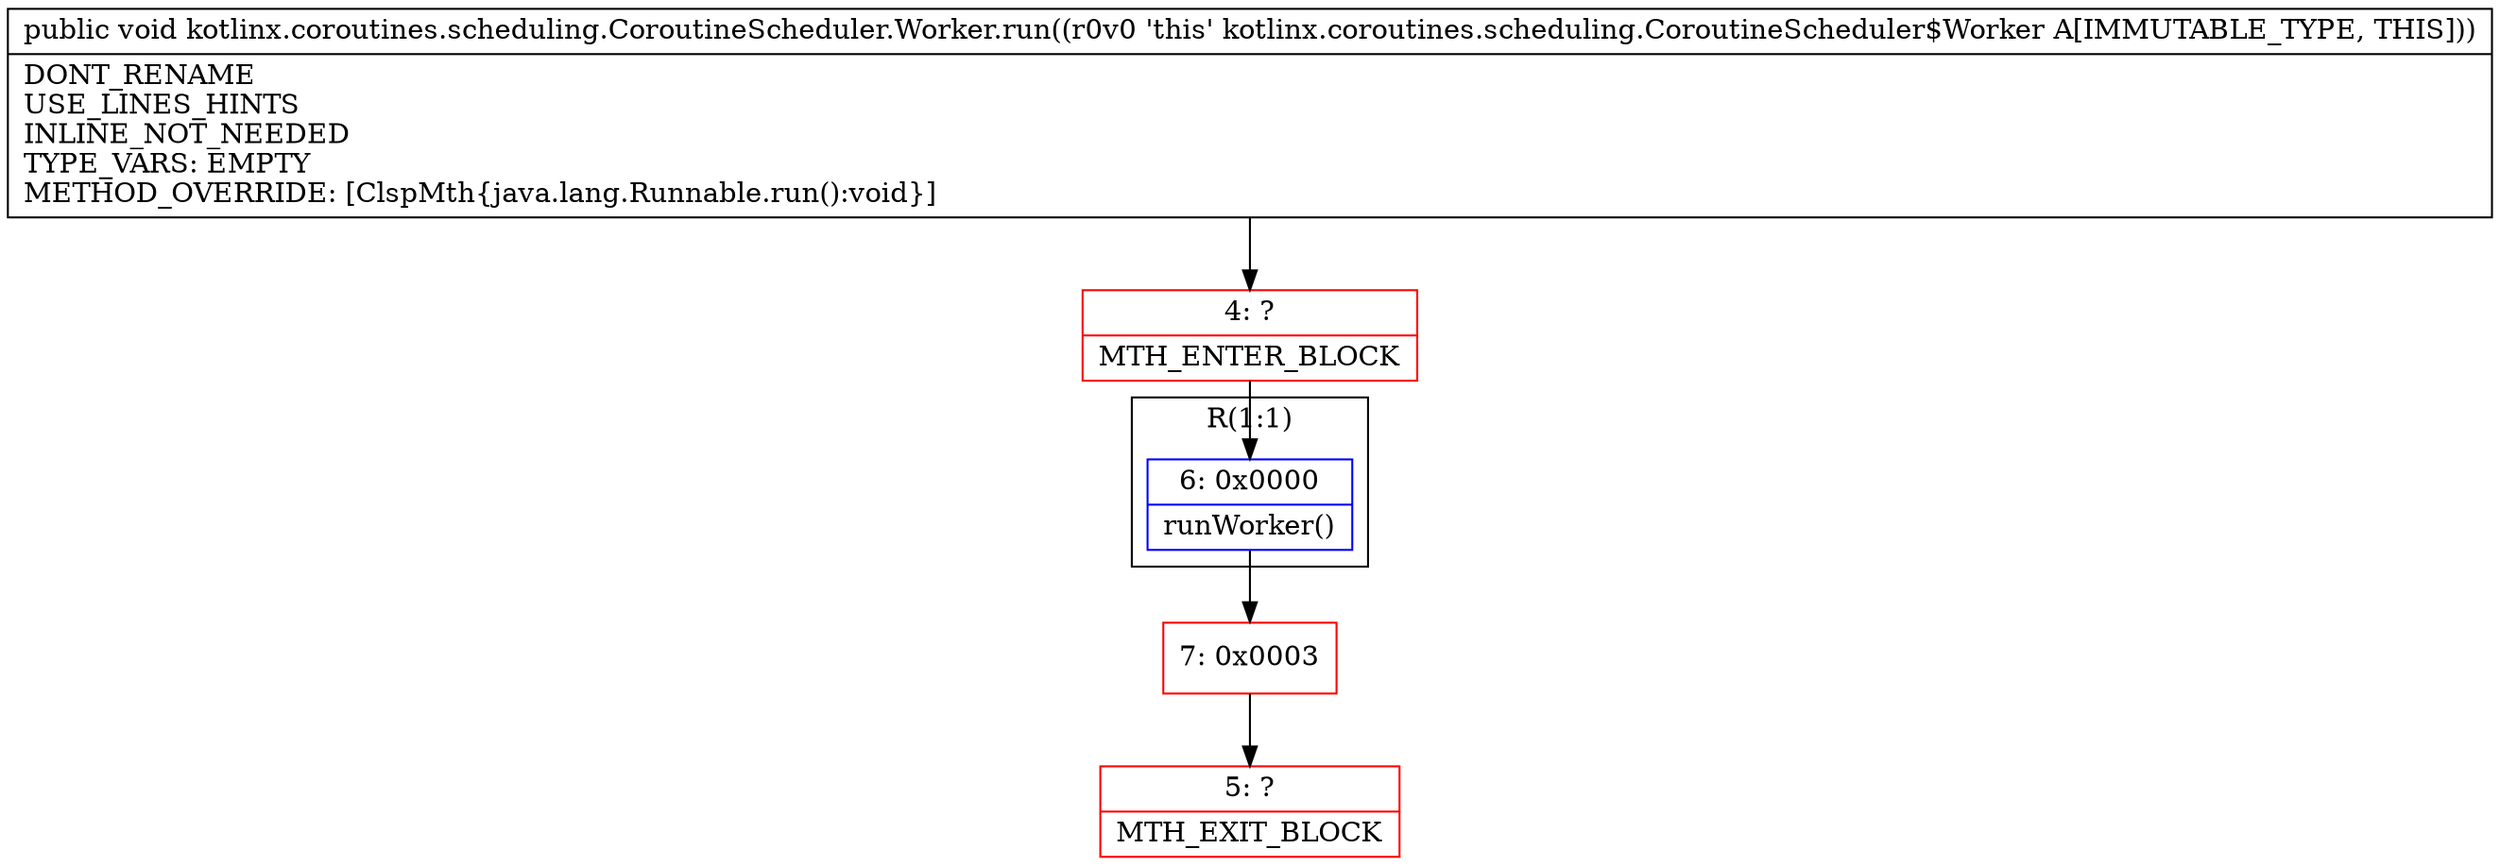 digraph "CFG forkotlinx.coroutines.scheduling.CoroutineScheduler.Worker.run()V" {
subgraph cluster_Region_368493164 {
label = "R(1:1)";
node [shape=record,color=blue];
Node_6 [shape=record,label="{6\:\ 0x0000|runWorker()\l}"];
}
Node_4 [shape=record,color=red,label="{4\:\ ?|MTH_ENTER_BLOCK\l}"];
Node_7 [shape=record,color=red,label="{7\:\ 0x0003}"];
Node_5 [shape=record,color=red,label="{5\:\ ?|MTH_EXIT_BLOCK\l}"];
MethodNode[shape=record,label="{public void kotlinx.coroutines.scheduling.CoroutineScheduler.Worker.run((r0v0 'this' kotlinx.coroutines.scheduling.CoroutineScheduler$Worker A[IMMUTABLE_TYPE, THIS]))  | DONT_RENAME\lUSE_LINES_HINTS\lINLINE_NOT_NEEDED\lTYPE_VARS: EMPTY\lMETHOD_OVERRIDE: [ClspMth\{java.lang.Runnable.run():void\}]\l}"];
MethodNode -> Node_4;Node_6 -> Node_7;
Node_4 -> Node_6;
Node_7 -> Node_5;
}

